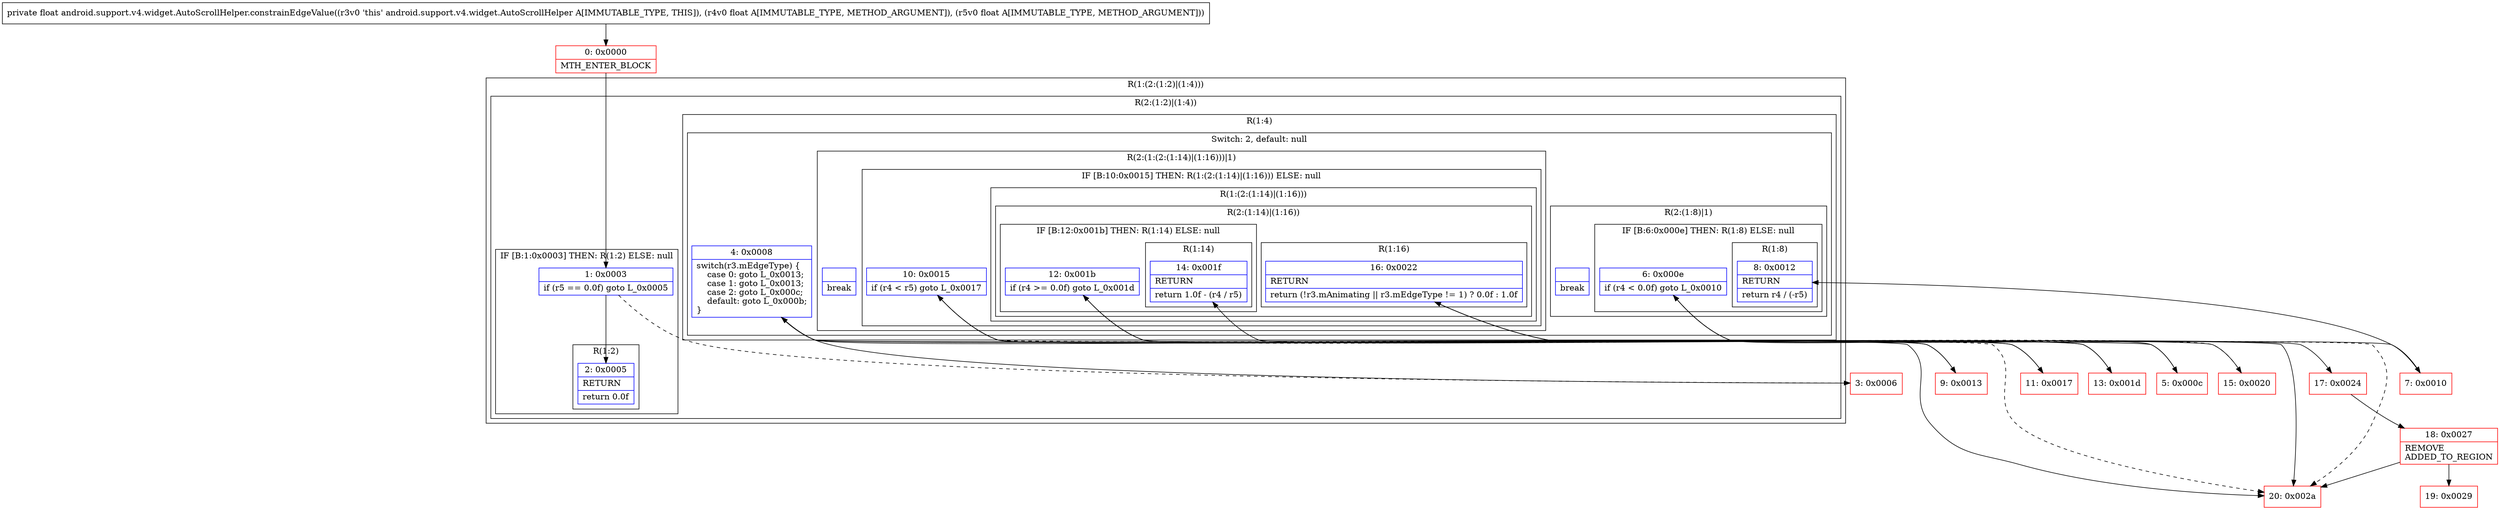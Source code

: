 digraph "CFG forandroid.support.v4.widget.AutoScrollHelper.constrainEdgeValue(FF)F" {
subgraph cluster_Region_621834236 {
label = "R(1:(2:(1:2)|(1:4)))";
node [shape=record,color=blue];
subgraph cluster_Region_1040992104 {
label = "R(2:(1:2)|(1:4))";
node [shape=record,color=blue];
subgraph cluster_IfRegion_34820341 {
label = "IF [B:1:0x0003] THEN: R(1:2) ELSE: null";
node [shape=record,color=blue];
Node_1 [shape=record,label="{1\:\ 0x0003|if (r5 == 0.0f) goto L_0x0005\l}"];
subgraph cluster_Region_1549056338 {
label = "R(1:2)";
node [shape=record,color=blue];
Node_2 [shape=record,label="{2\:\ 0x0005|RETURN\l|return 0.0f\l}"];
}
}
subgraph cluster_Region_2057126571 {
label = "R(1:4)";
node [shape=record,color=blue];
subgraph cluster_SwitchRegion_645299607 {
label = "Switch: 2, default: null";
node [shape=record,color=blue];
Node_4 [shape=record,label="{4\:\ 0x0008|switch(r3.mEdgeType) \{\l    case 0: goto L_0x0013;\l    case 1: goto L_0x0013;\l    case 2: goto L_0x000c;\l    default: goto L_0x000b;\l\}\l}"];
subgraph cluster_Region_1048184148 {
label = "R(2:(1:(2:(1:14)|(1:16)))|1)";
node [shape=record,color=blue];
subgraph cluster_IfRegion_1201518048 {
label = "IF [B:10:0x0015] THEN: R(1:(2:(1:14)|(1:16))) ELSE: null";
node [shape=record,color=blue];
Node_10 [shape=record,label="{10\:\ 0x0015|if (r4 \< r5) goto L_0x0017\l}"];
subgraph cluster_Region_1468346274 {
label = "R(1:(2:(1:14)|(1:16)))";
node [shape=record,color=blue];
subgraph cluster_Region_1107978752 {
label = "R(2:(1:14)|(1:16))";
node [shape=record,color=blue];
subgraph cluster_IfRegion_750028720 {
label = "IF [B:12:0x001b] THEN: R(1:14) ELSE: null";
node [shape=record,color=blue];
Node_12 [shape=record,label="{12\:\ 0x001b|if (r4 \>= 0.0f) goto L_0x001d\l}"];
subgraph cluster_Region_103548275 {
label = "R(1:14)";
node [shape=record,color=blue];
Node_14 [shape=record,label="{14\:\ 0x001f|RETURN\l|return 1.0f \- (r4 \/ r5)\l}"];
}
}
subgraph cluster_Region_2016072235 {
label = "R(1:16)";
node [shape=record,color=blue];
Node_16 [shape=record,label="{16\:\ 0x0022|RETURN\l|return (!r3.mAnimating \|\| r3.mEdgeType != 1) ? 0.0f : 1.0f\l}"];
}
}
}
}
Node_InsnContainer_1776414020 [shape=record,label="{|break\l}"];
}
subgraph cluster_Region_1642102479 {
label = "R(2:(1:8)|1)";
node [shape=record,color=blue];
subgraph cluster_IfRegion_117565469 {
label = "IF [B:6:0x000e] THEN: R(1:8) ELSE: null";
node [shape=record,color=blue];
Node_6 [shape=record,label="{6\:\ 0x000e|if (r4 \< 0.0f) goto L_0x0010\l}"];
subgraph cluster_Region_697616732 {
label = "R(1:8)";
node [shape=record,color=blue];
Node_8 [shape=record,label="{8\:\ 0x0012|RETURN\l|return r4 \/ (\-r5)\l}"];
}
}
Node_InsnContainer_1341758183 [shape=record,label="{|break\l}"];
}
}
}
}
}
Node_0 [shape=record,color=red,label="{0\:\ 0x0000|MTH_ENTER_BLOCK\l}"];
Node_3 [shape=record,color=red,label="{3\:\ 0x0006}"];
Node_5 [shape=record,color=red,label="{5\:\ 0x000c}"];
Node_7 [shape=record,color=red,label="{7\:\ 0x0010}"];
Node_9 [shape=record,color=red,label="{9\:\ 0x0013}"];
Node_11 [shape=record,color=red,label="{11\:\ 0x0017}"];
Node_13 [shape=record,color=red,label="{13\:\ 0x001d}"];
Node_15 [shape=record,color=red,label="{15\:\ 0x0020}"];
Node_17 [shape=record,color=red,label="{17\:\ 0x0024}"];
Node_18 [shape=record,color=red,label="{18\:\ 0x0027|REMOVE\lADDED_TO_REGION\l}"];
Node_19 [shape=record,color=red,label="{19\:\ 0x0029}"];
Node_20 [shape=record,color=red,label="{20\:\ 0x002a}"];
MethodNode[shape=record,label="{private float android.support.v4.widget.AutoScrollHelper.constrainEdgeValue((r3v0 'this' android.support.v4.widget.AutoScrollHelper A[IMMUTABLE_TYPE, THIS]), (r4v0 float A[IMMUTABLE_TYPE, METHOD_ARGUMENT]), (r5v0 float A[IMMUTABLE_TYPE, METHOD_ARGUMENT])) }"];
MethodNode -> Node_0;
Node_1 -> Node_2;
Node_1 -> Node_3[style=dashed];
Node_4 -> Node_5;
Node_4 -> Node_9;
Node_4 -> Node_20;
Node_10 -> Node_11;
Node_10 -> Node_20[style=dashed];
Node_12 -> Node_13;
Node_12 -> Node_15[style=dashed];
Node_16 -> Node_17;
Node_16 -> Node_20;
Node_6 -> Node_7;
Node_6 -> Node_20[style=dashed];
Node_0 -> Node_1;
Node_3 -> Node_4;
Node_5 -> Node_6;
Node_7 -> Node_8;
Node_9 -> Node_10;
Node_11 -> Node_12;
Node_13 -> Node_14;
Node_15 -> Node_16;
Node_17 -> Node_18;
Node_18 -> Node_19;
Node_18 -> Node_20;
}

